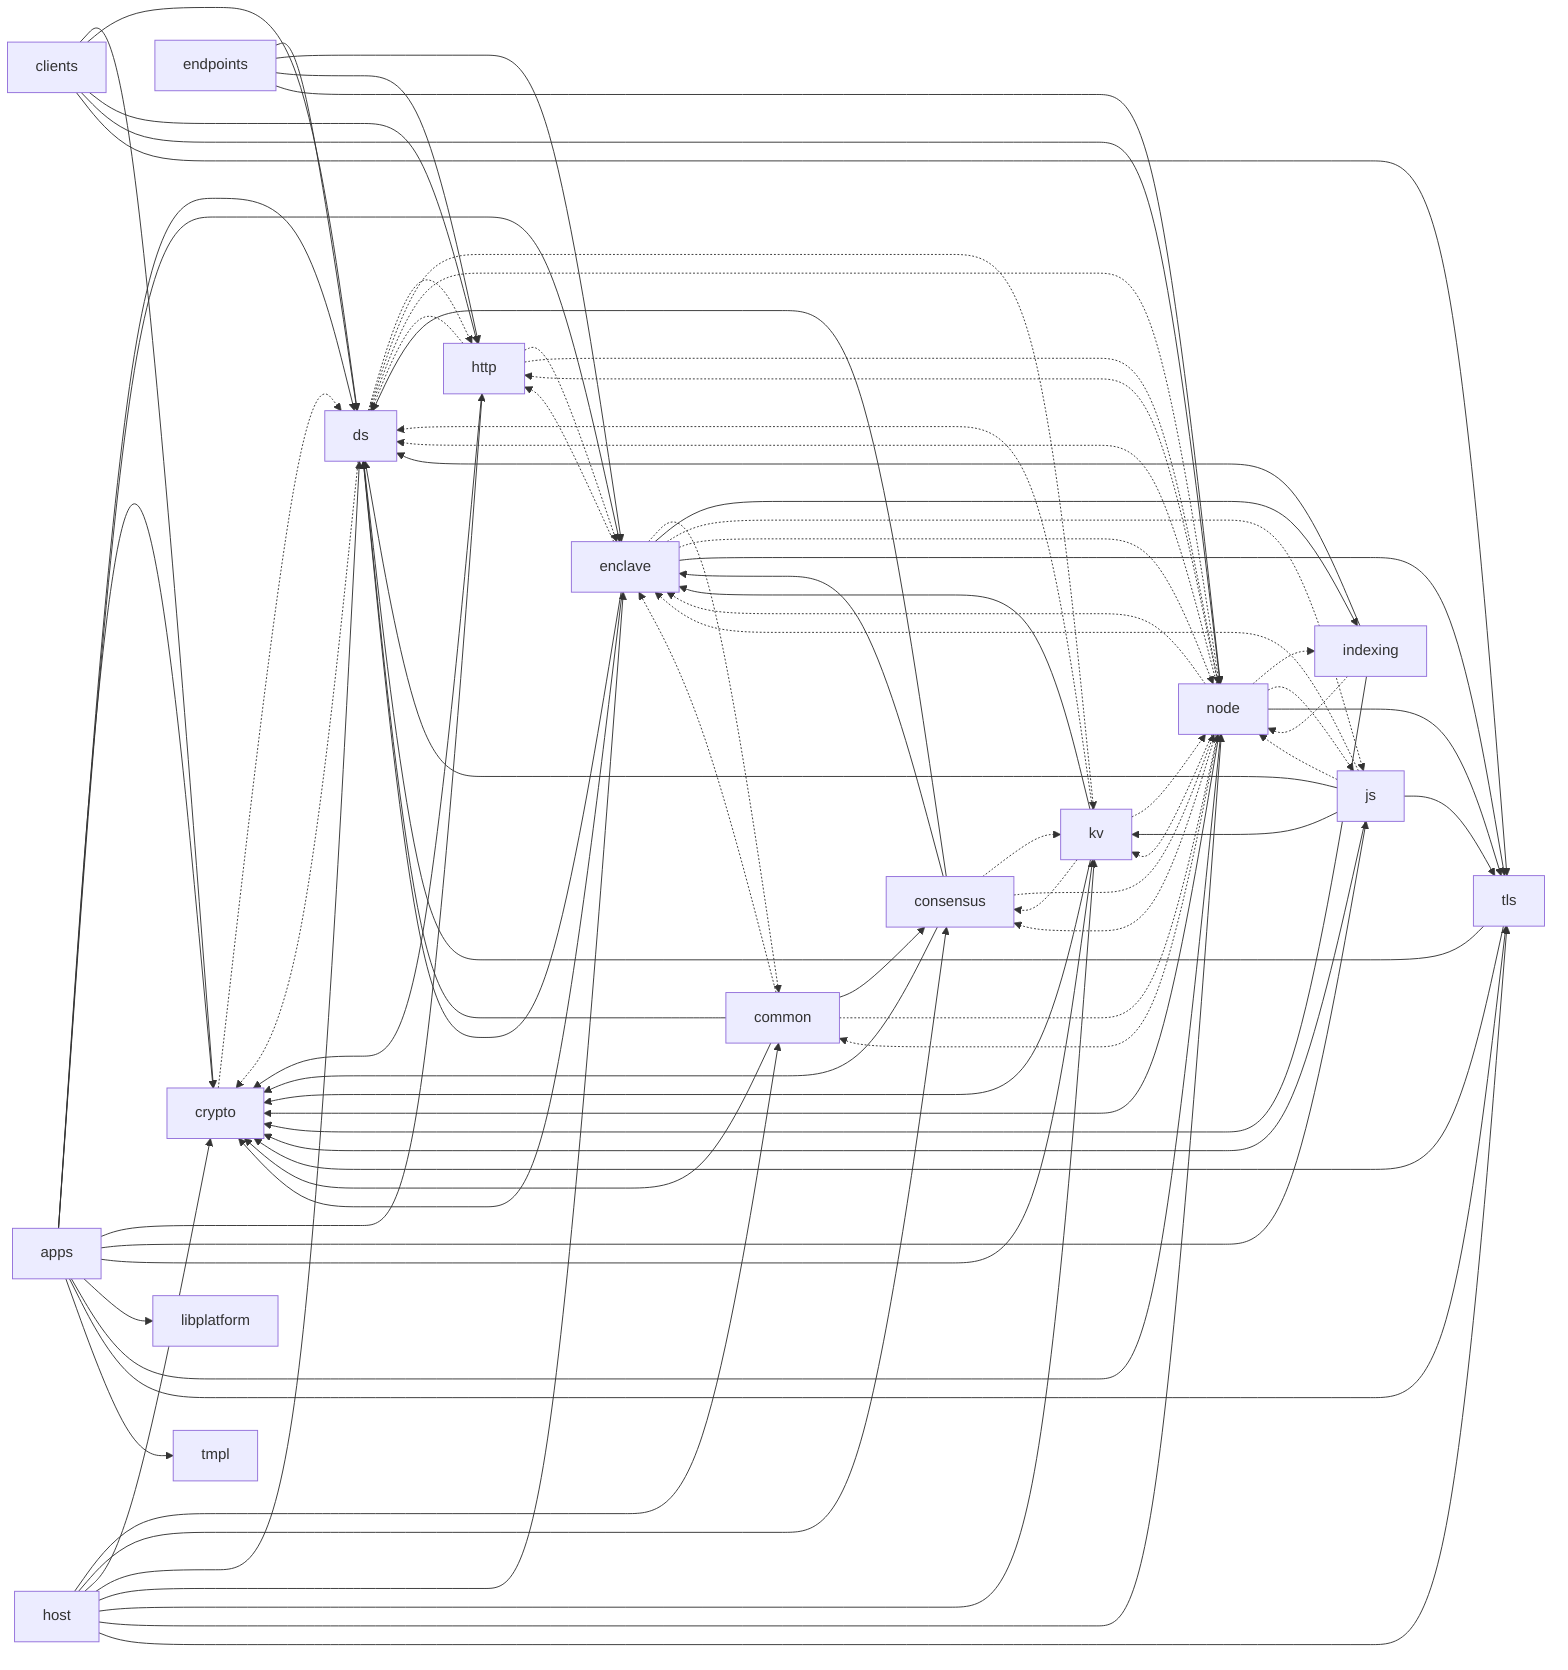 graph LR
    crypto -.-> ds
    tls --> crypto
    tls --> ds
    ds -.-> crypto
    ds -.-> http
    ds -.-> kv
    ds -.-> node
    endpoints --> ds
    endpoints --> enclave
    endpoints --> http
    endpoints --> node
    indexing --> crypto
    indexing --> ds
    indexing -.-> node
    common --> consensus
    common --> crypto
    common --> ds
    common -.-> enclave
    common -.-> node
    http --> crypto
    http -.-> ds
    http -.-> enclave
    http -.-> node
    clients --> crypto
    clients --> ds
    clients --> http
    clients --> node
    clients --> tls
    consensus --> crypto
    consensus --> ds
    consensus --> enclave
    consensus -.-> kv
    consensus -.-> node
    kv -.-> consensus
    kv --> crypto
    kv -.-> ds
    kv --> enclave
    kv -.-> node
    js --> crypto
    js --> ds
    js -.-> enclave
    js --> kv
    js -.-> node
    js --> tls
    enclave -.-> common
    enclave --> crypto
    enclave --> ds
    enclave -.-> http
    enclave --> indexing
    enclave -.-> js
    enclave -.-> node
    enclave --> tls
    host --> common
    host --> consensus
    host --> crypto
    host --> ds
    host --> enclave
    host --> kv
    host --> node
    host --> tls
    apps --> crypto
    apps --> ds
    apps --> enclave
    apps --> http
    apps --> js
    apps --> kv
    apps --> libplatform
    apps --> node
    apps --> tls
    apps --> tmpl
    node -.-> common
    node -.-> consensus
    node --> crypto
    node -.-> ds
    node -.-> enclave
    node -.-> http
    node -.-> indexing
    node -.-> js
    node -.-> kv
    node --> tls